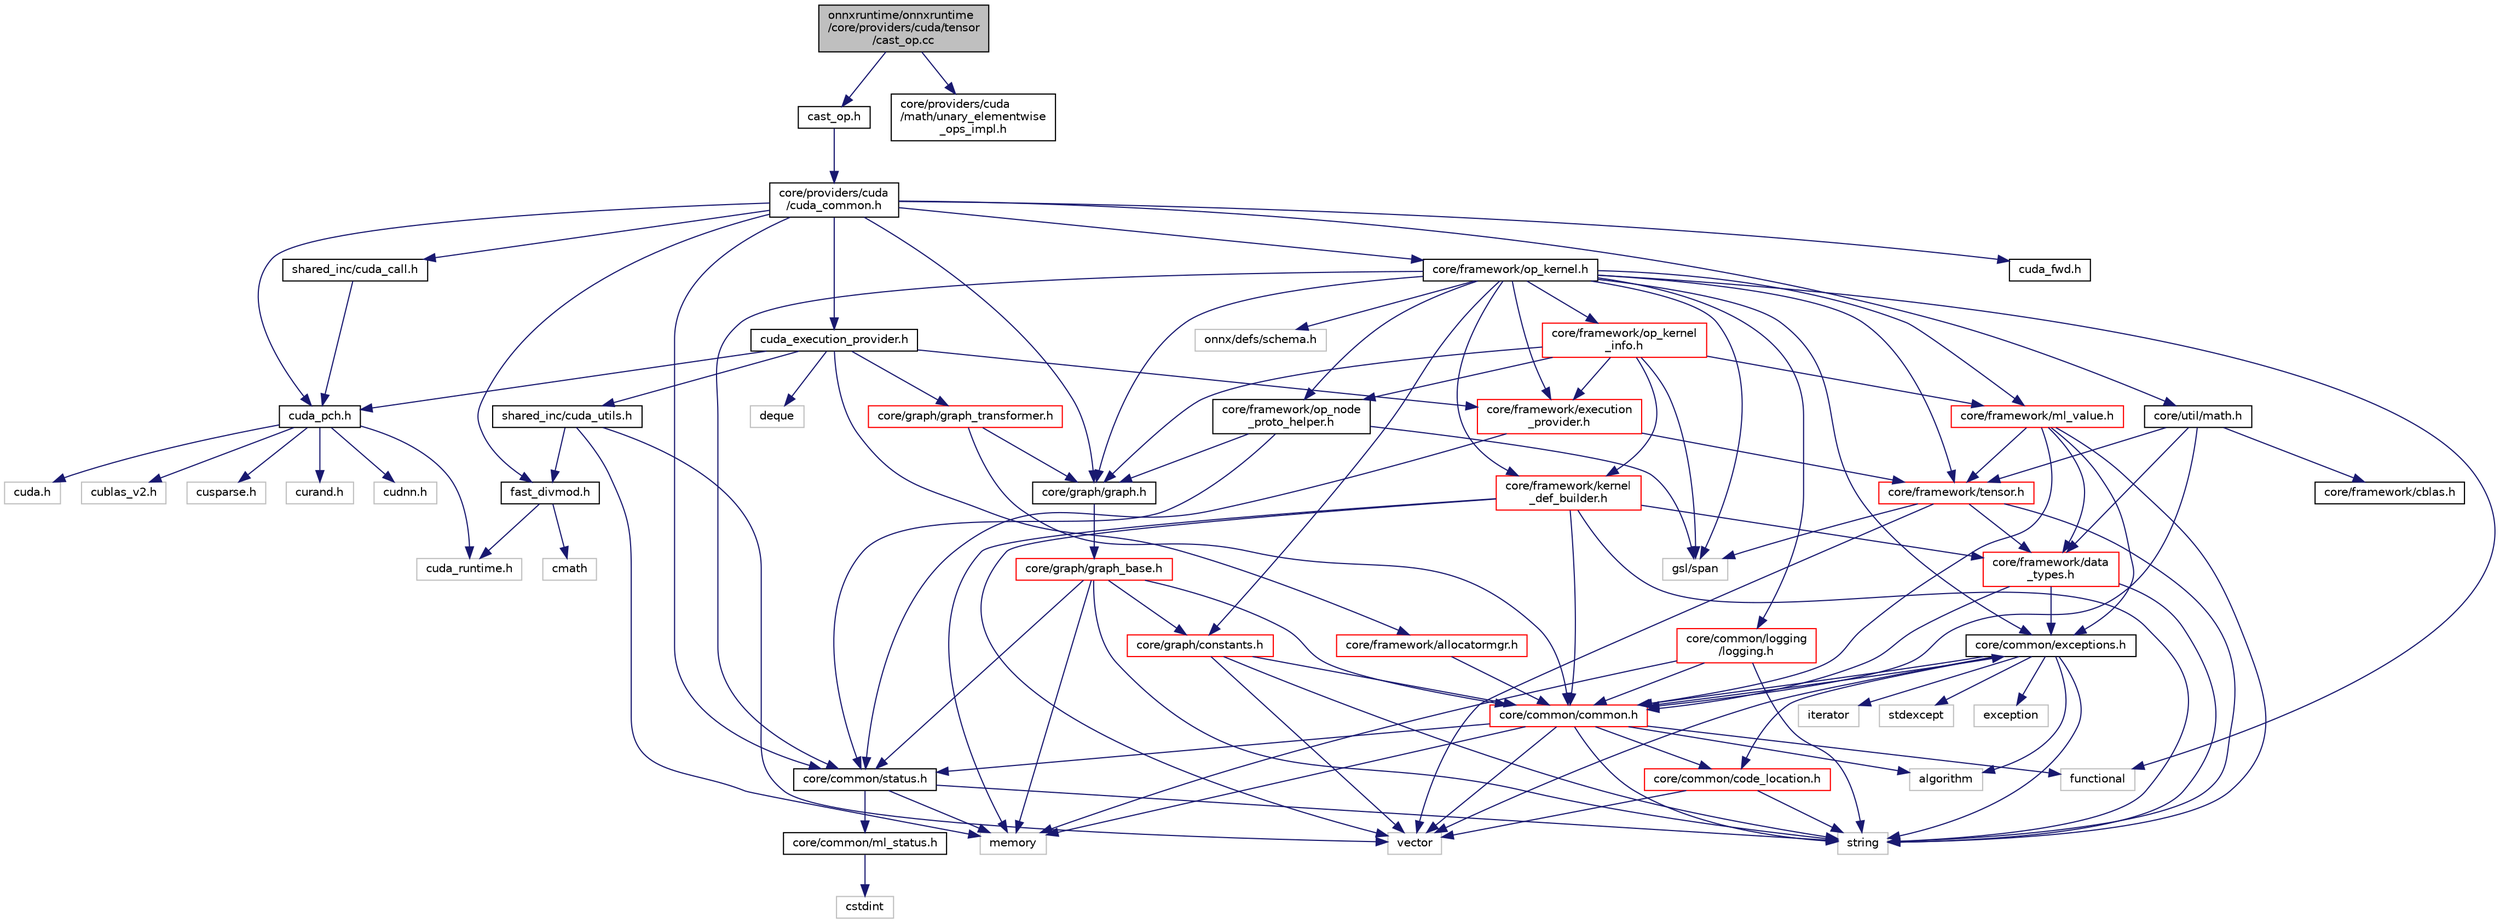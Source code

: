 digraph "onnxruntime/onnxruntime/core/providers/cuda/tensor/cast_op.cc"
{
  edge [fontname="Helvetica",fontsize="10",labelfontname="Helvetica",labelfontsize="10"];
  node [fontname="Helvetica",fontsize="10",shape=record];
  Node0 [label="onnxruntime/onnxruntime\l/core/providers/cuda/tensor\l/cast_op.cc",height=0.2,width=0.4,color="black", fillcolor="grey75", style="filled", fontcolor="black"];
  Node0 -> Node1 [color="midnightblue",fontsize="10",style="solid"];
  Node1 [label="cast_op.h",height=0.2,width=0.4,color="black", fillcolor="white", style="filled",URL="$cuda_2tensor_2cast__op_8h.html"];
  Node1 -> Node2 [color="midnightblue",fontsize="10",style="solid"];
  Node2 [label="core/providers/cuda\l/cuda_common.h",height=0.2,width=0.4,color="black", fillcolor="white", style="filled",URL="$cuda__common_8h.html"];
  Node2 -> Node3 [color="midnightblue",fontsize="10",style="solid"];
  Node3 [label="cuda_pch.h",height=0.2,width=0.4,color="black", fillcolor="white", style="filled",URL="$cuda__pch_8h.html"];
  Node3 -> Node4 [color="midnightblue",fontsize="10",style="solid"];
  Node4 [label="cuda.h",height=0.2,width=0.4,color="grey75", fillcolor="white", style="filled"];
  Node3 -> Node5 [color="midnightblue",fontsize="10",style="solid"];
  Node5 [label="cuda_runtime.h",height=0.2,width=0.4,color="grey75", fillcolor="white", style="filled"];
  Node3 -> Node6 [color="midnightblue",fontsize="10",style="solid"];
  Node6 [label="cublas_v2.h",height=0.2,width=0.4,color="grey75", fillcolor="white", style="filled"];
  Node3 -> Node7 [color="midnightblue",fontsize="10",style="solid"];
  Node7 [label="cusparse.h",height=0.2,width=0.4,color="grey75", fillcolor="white", style="filled"];
  Node3 -> Node8 [color="midnightblue",fontsize="10",style="solid"];
  Node8 [label="curand.h",height=0.2,width=0.4,color="grey75", fillcolor="white", style="filled"];
  Node3 -> Node9 [color="midnightblue",fontsize="10",style="solid"];
  Node9 [label="cudnn.h",height=0.2,width=0.4,color="grey75", fillcolor="white", style="filled"];
  Node2 -> Node10 [color="midnightblue",fontsize="10",style="solid"];
  Node10 [label="core/common/status.h",height=0.2,width=0.4,color="black", fillcolor="white", style="filled",URL="$status_8h.html"];
  Node10 -> Node11 [color="midnightblue",fontsize="10",style="solid"];
  Node11 [label="memory",height=0.2,width=0.4,color="grey75", fillcolor="white", style="filled"];
  Node10 -> Node12 [color="midnightblue",fontsize="10",style="solid"];
  Node12 [label="string",height=0.2,width=0.4,color="grey75", fillcolor="white", style="filled"];
  Node10 -> Node13 [color="midnightblue",fontsize="10",style="solid"];
  Node13 [label="core/common/ml_status.h",height=0.2,width=0.4,color="black", fillcolor="white", style="filled",URL="$ml__status_8h.html"];
  Node13 -> Node14 [color="midnightblue",fontsize="10",style="solid"];
  Node14 [label="cstdint",height=0.2,width=0.4,color="grey75", fillcolor="white", style="filled"];
  Node2 -> Node15 [color="midnightblue",fontsize="10",style="solid"];
  Node15 [label="core/framework/op_kernel.h",height=0.2,width=0.4,color="black", fillcolor="white", style="filled",URL="$op__kernel_8h.html"];
  Node15 -> Node16 [color="midnightblue",fontsize="10",style="solid"];
  Node16 [label="functional",height=0.2,width=0.4,color="grey75", fillcolor="white", style="filled"];
  Node15 -> Node17 [color="midnightblue",fontsize="10",style="solid"];
  Node17 [label="core/common/exceptions.h",height=0.2,width=0.4,color="black", fillcolor="white", style="filled",URL="$exceptions_8h.html"];
  Node17 -> Node18 [color="midnightblue",fontsize="10",style="solid"];
  Node18 [label="algorithm",height=0.2,width=0.4,color="grey75", fillcolor="white", style="filled"];
  Node17 -> Node19 [color="midnightblue",fontsize="10",style="solid"];
  Node19 [label="exception",height=0.2,width=0.4,color="grey75", fillcolor="white", style="filled"];
  Node17 -> Node20 [color="midnightblue",fontsize="10",style="solid"];
  Node20 [label="iterator",height=0.2,width=0.4,color="grey75", fillcolor="white", style="filled"];
  Node17 -> Node21 [color="midnightblue",fontsize="10",style="solid"];
  Node21 [label="stdexcept",height=0.2,width=0.4,color="grey75", fillcolor="white", style="filled"];
  Node17 -> Node12 [color="midnightblue",fontsize="10",style="solid"];
  Node17 -> Node22 [color="midnightblue",fontsize="10",style="solid"];
  Node22 [label="vector",height=0.2,width=0.4,color="grey75", fillcolor="white", style="filled"];
  Node17 -> Node23 [color="midnightblue",fontsize="10",style="solid"];
  Node23 [label="core/common/common.h",height=0.2,width=0.4,color="red", fillcolor="white", style="filled",URL="$include_2onnxruntime_2core_2common_2common_8h.html"];
  Node23 -> Node18 [color="midnightblue",fontsize="10",style="solid"];
  Node23 -> Node16 [color="midnightblue",fontsize="10",style="solid"];
  Node23 -> Node11 [color="midnightblue",fontsize="10",style="solid"];
  Node23 -> Node12 [color="midnightblue",fontsize="10",style="solid"];
  Node23 -> Node22 [color="midnightblue",fontsize="10",style="solid"];
  Node23 -> Node30 [color="midnightblue",fontsize="10",style="solid"];
  Node30 [label="core/common/code_location.h",height=0.2,width=0.4,color="red", fillcolor="white", style="filled",URL="$code__location_8h.html"];
  Node30 -> Node12 [color="midnightblue",fontsize="10",style="solid"];
  Node30 -> Node22 [color="midnightblue",fontsize="10",style="solid"];
  Node23 -> Node17 [color="midnightblue",fontsize="10",style="solid"];
  Node23 -> Node10 [color="midnightblue",fontsize="10",style="solid"];
  Node17 -> Node30 [color="midnightblue",fontsize="10",style="solid"];
  Node15 -> Node31 [color="midnightblue",fontsize="10",style="solid"];
  Node31 [label="core/common/logging\l/logging.h",height=0.2,width=0.4,color="red", fillcolor="white", style="filled",URL="$logging_8h.html"];
  Node31 -> Node11 [color="midnightblue",fontsize="10",style="solid"];
  Node31 -> Node12 [color="midnightblue",fontsize="10",style="solid"];
  Node31 -> Node23 [color="midnightblue",fontsize="10",style="solid"];
  Node15 -> Node10 [color="midnightblue",fontsize="10",style="solid"];
  Node15 -> Node40 [color="midnightblue",fontsize="10",style="solid"];
  Node40 [label="core/framework/execution\l_provider.h",height=0.2,width=0.4,color="red", fillcolor="white", style="filled",URL="$execution__provider_8h.html"];
  Node40 -> Node10 [color="midnightblue",fontsize="10",style="solid"];
  Node40 -> Node41 [color="midnightblue",fontsize="10",style="solid"];
  Node41 [label="core/framework/tensor.h",height=0.2,width=0.4,color="red", fillcolor="white", style="filled",URL="$tensor_8h.html"];
  Node41 -> Node12 [color="midnightblue",fontsize="10",style="solid"];
  Node41 -> Node22 [color="midnightblue",fontsize="10",style="solid"];
  Node41 -> Node43 [color="midnightblue",fontsize="10",style="solid"];
  Node43 [label="gsl/span",height=0.2,width=0.4,color="grey75", fillcolor="white", style="filled"];
  Node41 -> Node54 [color="midnightblue",fontsize="10",style="solid"];
  Node54 [label="core/framework/data\l_types.h",height=0.2,width=0.4,color="red", fillcolor="white", style="filled",URL="$data__types_8h.html"];
  Node54 -> Node12 [color="midnightblue",fontsize="10",style="solid"];
  Node54 -> Node23 [color="midnightblue",fontsize="10",style="solid"];
  Node54 -> Node17 [color="midnightblue",fontsize="10",style="solid"];
  Node15 -> Node58 [color="midnightblue",fontsize="10",style="solid"];
  Node58 [label="core/framework/kernel\l_def_builder.h",height=0.2,width=0.4,color="red", fillcolor="white", style="filled",URL="$kernel__def__builder_8h.html"];
  Node58 -> Node11 [color="midnightblue",fontsize="10",style="solid"];
  Node58 -> Node12 [color="midnightblue",fontsize="10",style="solid"];
  Node58 -> Node22 [color="midnightblue",fontsize="10",style="solid"];
  Node58 -> Node23 [color="midnightblue",fontsize="10",style="solid"];
  Node58 -> Node54 [color="midnightblue",fontsize="10",style="solid"];
  Node15 -> Node60 [color="midnightblue",fontsize="10",style="solid"];
  Node60 [label="core/framework/ml_value.h",height=0.2,width=0.4,color="red", fillcolor="white", style="filled",URL="$ml__value_8h.html"];
  Node60 -> Node12 [color="midnightblue",fontsize="10",style="solid"];
  Node60 -> Node23 [color="midnightblue",fontsize="10",style="solid"];
  Node60 -> Node17 [color="midnightblue",fontsize="10",style="solid"];
  Node60 -> Node54 [color="midnightblue",fontsize="10",style="solid"];
  Node60 -> Node41 [color="midnightblue",fontsize="10",style="solid"];
  Node15 -> Node61 [color="midnightblue",fontsize="10",style="solid"];
  Node61 [label="core/framework/op_kernel\l_info.h",height=0.2,width=0.4,color="red", fillcolor="white", style="filled",URL="$op__kernel__info_8h.html"];
  Node61 -> Node40 [color="midnightblue",fontsize="10",style="solid"];
  Node61 -> Node58 [color="midnightblue",fontsize="10",style="solid"];
  Node61 -> Node60 [color="midnightblue",fontsize="10",style="solid"];
  Node61 -> Node62 [color="midnightblue",fontsize="10",style="solid"];
  Node62 [label="core/framework/op_node\l_proto_helper.h",height=0.2,width=0.4,color="black", fillcolor="white", style="filled",URL="$op__node__proto__helper_8h.html"];
  Node62 -> Node10 [color="midnightblue",fontsize="10",style="solid"];
  Node62 -> Node63 [color="midnightblue",fontsize="10",style="solid"];
  Node63 [label="core/graph/graph.h",height=0.2,width=0.4,color="black", fillcolor="white", style="filled",URL="$graph_8h.html"];
  Node63 -> Node64 [color="midnightblue",fontsize="10",style="solid"];
  Node64 [label="core/graph/graph_base.h",height=0.2,width=0.4,color="red", fillcolor="white", style="filled",URL="$graph__base_8h.html"];
  Node64 -> Node11 [color="midnightblue",fontsize="10",style="solid"];
  Node64 -> Node12 [color="midnightblue",fontsize="10",style="solid"];
  Node64 -> Node23 [color="midnightblue",fontsize="10",style="solid"];
  Node64 -> Node10 [color="midnightblue",fontsize="10",style="solid"];
  Node64 -> Node68 [color="midnightblue",fontsize="10",style="solid"];
  Node68 [label="core/graph/constants.h",height=0.2,width=0.4,color="red", fillcolor="white", style="filled",URL="$constants_8h.html"];
  Node68 -> Node12 [color="midnightblue",fontsize="10",style="solid"];
  Node68 -> Node22 [color="midnightblue",fontsize="10",style="solid"];
  Node68 -> Node23 [color="midnightblue",fontsize="10",style="solid"];
  Node62 -> Node43 [color="midnightblue",fontsize="10",style="solid"];
  Node61 -> Node63 [color="midnightblue",fontsize="10",style="solid"];
  Node61 -> Node43 [color="midnightblue",fontsize="10",style="solid"];
  Node15 -> Node62 [color="midnightblue",fontsize="10",style="solid"];
  Node15 -> Node41 [color="midnightblue",fontsize="10",style="solid"];
  Node15 -> Node68 [color="midnightblue",fontsize="10",style="solid"];
  Node15 -> Node63 [color="midnightblue",fontsize="10",style="solid"];
  Node15 -> Node43 [color="midnightblue",fontsize="10",style="solid"];
  Node15 -> Node72 [color="midnightblue",fontsize="10",style="solid"];
  Node72 [label="onnx/defs/schema.h",height=0.2,width=0.4,color="grey75", fillcolor="white", style="filled"];
  Node2 -> Node63 [color="midnightblue",fontsize="10",style="solid"];
  Node2 -> Node76 [color="midnightblue",fontsize="10",style="solid"];
  Node76 [label="shared_inc/cuda_call.h",height=0.2,width=0.4,color="black", fillcolor="white", style="filled",URL="$cuda__call_8h.html"];
  Node76 -> Node3 [color="midnightblue",fontsize="10",style="solid"];
  Node2 -> Node77 [color="midnightblue",fontsize="10",style="solid"];
  Node77 [label="cuda_execution_provider.h",height=0.2,width=0.4,color="black", fillcolor="white", style="filled",URL="$cuda__execution__provider_8h.html"];
  Node77 -> Node3 [color="midnightblue",fontsize="10",style="solid"];
  Node77 -> Node78 [color="midnightblue",fontsize="10",style="solid"];
  Node78 [label="core/graph/graph_transformer.h",height=0.2,width=0.4,color="red", fillcolor="white", style="filled",URL="$graph__transformer_8h.html"];
  Node78 -> Node23 [color="midnightblue",fontsize="10",style="solid"];
  Node78 -> Node63 [color="midnightblue",fontsize="10",style="solid"];
  Node77 -> Node80 [color="midnightblue",fontsize="10",style="solid"];
  Node80 [label="core/framework/allocatormgr.h",height=0.2,width=0.4,color="red", fillcolor="white", style="filled",URL="$allocatormgr_8h.html"];
  Node80 -> Node23 [color="midnightblue",fontsize="10",style="solid"];
  Node77 -> Node40 [color="midnightblue",fontsize="10",style="solid"];
  Node77 -> Node82 [color="midnightblue",fontsize="10",style="solid"];
  Node82 [label="shared_inc/cuda_utils.h",height=0.2,width=0.4,color="black", fillcolor="white", style="filled",URL="$cuda__utils_8h.html"];
  Node82 -> Node11 [color="midnightblue",fontsize="10",style="solid"];
  Node82 -> Node22 [color="midnightblue",fontsize="10",style="solid"];
  Node82 -> Node83 [color="midnightblue",fontsize="10",style="solid"];
  Node83 [label="fast_divmod.h",height=0.2,width=0.4,color="black", fillcolor="white", style="filled",URL="$fast__divmod_8h.html"];
  Node83 -> Node5 [color="midnightblue",fontsize="10",style="solid"];
  Node83 -> Node84 [color="midnightblue",fontsize="10",style="solid"];
  Node84 [label="cmath",height=0.2,width=0.4,color="grey75", fillcolor="white", style="filled"];
  Node77 -> Node85 [color="midnightblue",fontsize="10",style="solid"];
  Node85 [label="deque",height=0.2,width=0.4,color="grey75", fillcolor="white", style="filled"];
  Node2 -> Node83 [color="midnightblue",fontsize="10",style="solid"];
  Node2 -> Node86 [color="midnightblue",fontsize="10",style="solid"];
  Node86 [label="core/util/math.h",height=0.2,width=0.4,color="black", fillcolor="white", style="filled",URL="$math_8h.html"];
  Node86 -> Node87 [color="midnightblue",fontsize="10",style="solid"];
  Node87 [label="core/framework/cblas.h",height=0.2,width=0.4,color="black", fillcolor="white", style="filled",URL="$cblas_8h.html"];
  Node86 -> Node23 [color="midnightblue",fontsize="10",style="solid"];
  Node86 -> Node54 [color="midnightblue",fontsize="10",style="solid"];
  Node86 -> Node41 [color="midnightblue",fontsize="10",style="solid"];
  Node2 -> Node88 [color="midnightblue",fontsize="10",style="solid"];
  Node88 [label="cuda_fwd.h",height=0.2,width=0.4,color="black", fillcolor="white", style="filled",URL="$cuda__fwd_8h.html"];
  Node0 -> Node89 [color="midnightblue",fontsize="10",style="solid"];
  Node89 [label="core/providers/cuda\l/math/unary_elementwise\l_ops_impl.h",height=0.2,width=0.4,color="black", fillcolor="white", style="filled",URL="$unary__elementwise__ops__impl_8h.html"];
}
